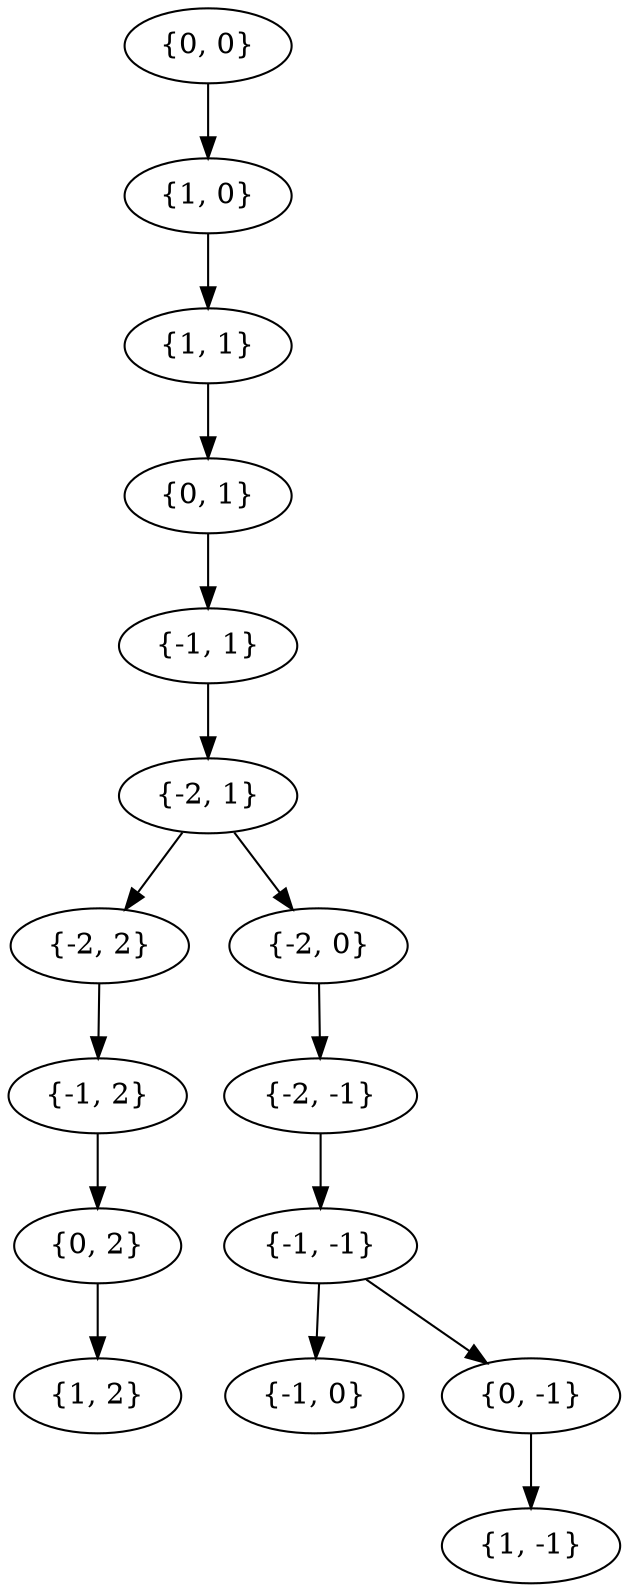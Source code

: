 strict digraph {
    "{-1, 0}"
    "{-2, 1}"
    "{1, -1}"
    "{-2, 2}"
    "{0, 0}"
    "{0, 1}"
    "{1, 1}"
    "{0, -1}"
    "{0, 2}"
    "{-1, 1}"
    "{-2, 0}"
    "{-2, -1}"
    "{-1, -1}"
    "{1, 0}"
    "{-1, 2}"
    "{1, 2}"
    "{-2, 1}" -> "{-2, 2}" [weight=1]
    "{-2, 1}" -> "{-2, 0}" [weight=1]
    "{-2, 2}" -> "{-1, 2}" [weight=1]
    "{0, 0}" -> "{1, 0}" [weight=1]
    "{0, 1}" -> "{-1, 1}" [weight=1]
    "{1, 1}" -> "{0, 1}" [weight=1]
    "{0, -1}" -> "{1, -1}" [weight=1]
    "{0, 2}" -> "{1, 2}" [weight=1]
    "{-1, 1}" -> "{-2, 1}" [weight=1]
    "{-2, 0}" -> "{-2, -1}" [weight=1]
    "{-2, -1}" -> "{-1, -1}" [weight=1]
    "{-1, -1}" -> "{-1, 0}" [weight=1]
    "{-1, -1}" -> "{0, -1}" [weight=1]
    "{1, 0}" -> "{1, 1}" [weight=1]
    "{-1, 2}" -> "{0, 2}" [weight=1]
}
